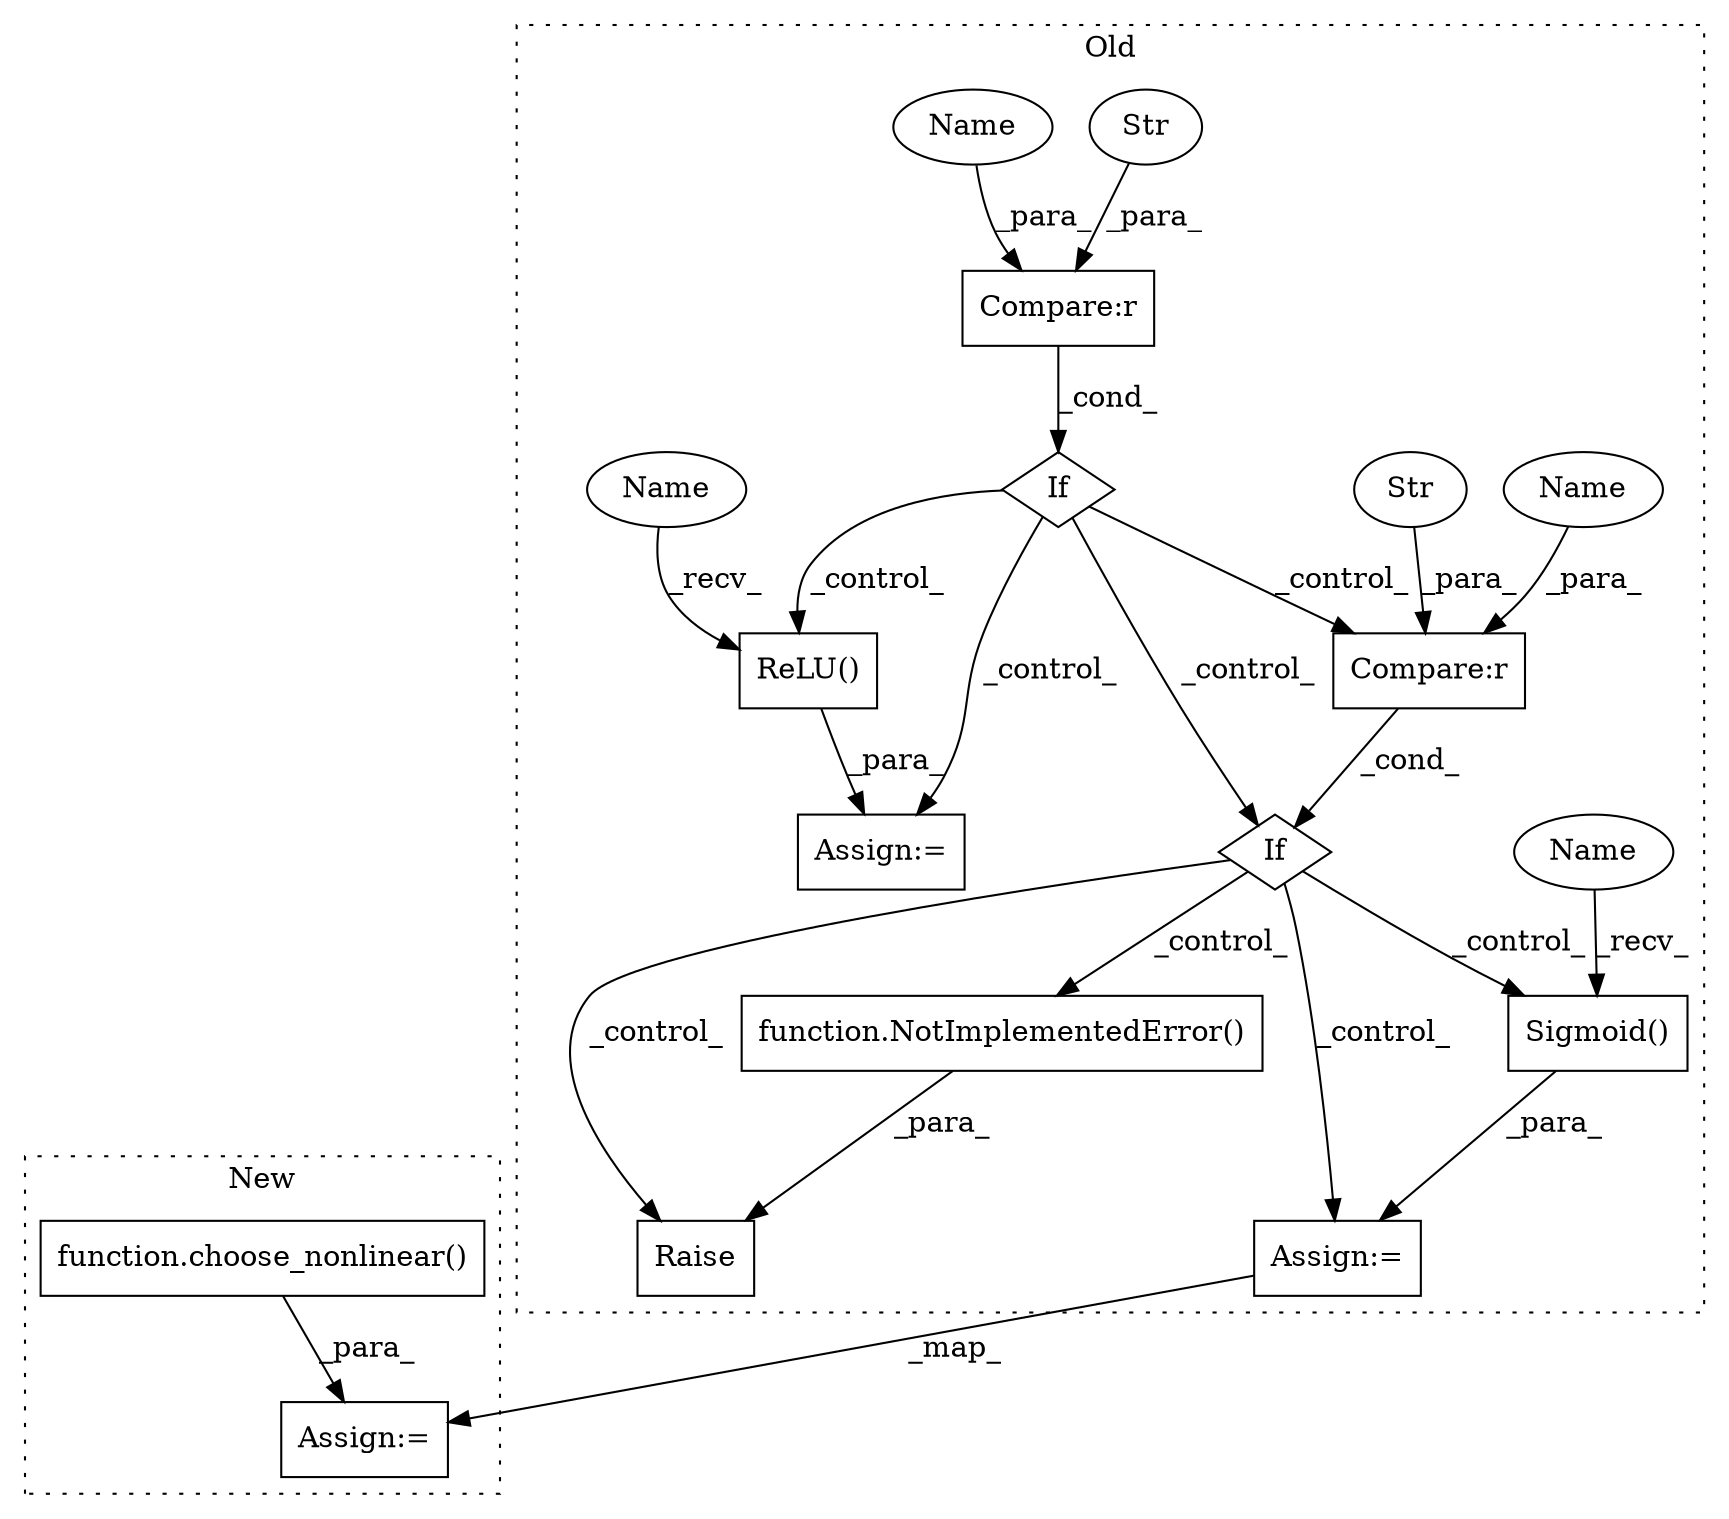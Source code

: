 digraph G {
subgraph cluster0 {
1 [label="If" a="96" s="16039,16061" l="3,14" shape="diamond"];
3 [label="Assign:=" a="68" s="16165" l="3" shape="box"];
5 [label="Compare:r" a="40" s="16042" l="19" shape="box"];
6 [label="Str" a="66" s="16055" l="6" shape="ellipse"];
7 [label="Raise" a="91" s="16207" l="6" shape="box"];
8 [label="Assign:=" a="68" s="16089" l="3" shape="box"];
9 [label="function.NotImplementedError()" a="75" s="16213" l="21" shape="box"];
10 [label="If" a="96" s="16115,16137" l="0,14" shape="diamond"];
11 [label="Compare:r" a="40" s="16115" l="22" shape="box"];
12 [label="Str" a="66" s="16128" l="9" shape="ellipse"];
13 [label="Sigmoid()" a="75" s="16168" l="12" shape="box"];
14 [label="ReLU()" a="75" s="16092" l="9" shape="box"];
15 [label="Name" a="87" s="16092" l="2" shape="ellipse"];
16 [label="Name" a="87" s="16168" l="2" shape="ellipse"];
17 [label="Name" a="87" s="16042" l="9" shape="ellipse"];
18 [label="Name" a="87" s="16115" l="9" shape="ellipse"];
label = "Old";
style="dotted";
}
subgraph cluster1 {
2 [label="function.choose_nonlinear()" a="75" s="15830,15856" l="17,1" shape="box"];
4 [label="Assign:=" a="68" s="15827" l="3" shape="box"];
label = "New";
style="dotted";
}
1 -> 10 [label="_control_"];
1 -> 14 [label="_control_"];
1 -> 11 [label="_control_"];
1 -> 8 [label="_control_"];
2 -> 4 [label="_para_"];
3 -> 4 [label="_map_"];
5 -> 1 [label="_cond_"];
6 -> 5 [label="_para_"];
9 -> 7 [label="_para_"];
10 -> 9 [label="_control_"];
10 -> 7 [label="_control_"];
10 -> 13 [label="_control_"];
10 -> 3 [label="_control_"];
11 -> 10 [label="_cond_"];
12 -> 11 [label="_para_"];
13 -> 3 [label="_para_"];
14 -> 8 [label="_para_"];
15 -> 14 [label="_recv_"];
16 -> 13 [label="_recv_"];
17 -> 5 [label="_para_"];
18 -> 11 [label="_para_"];
}